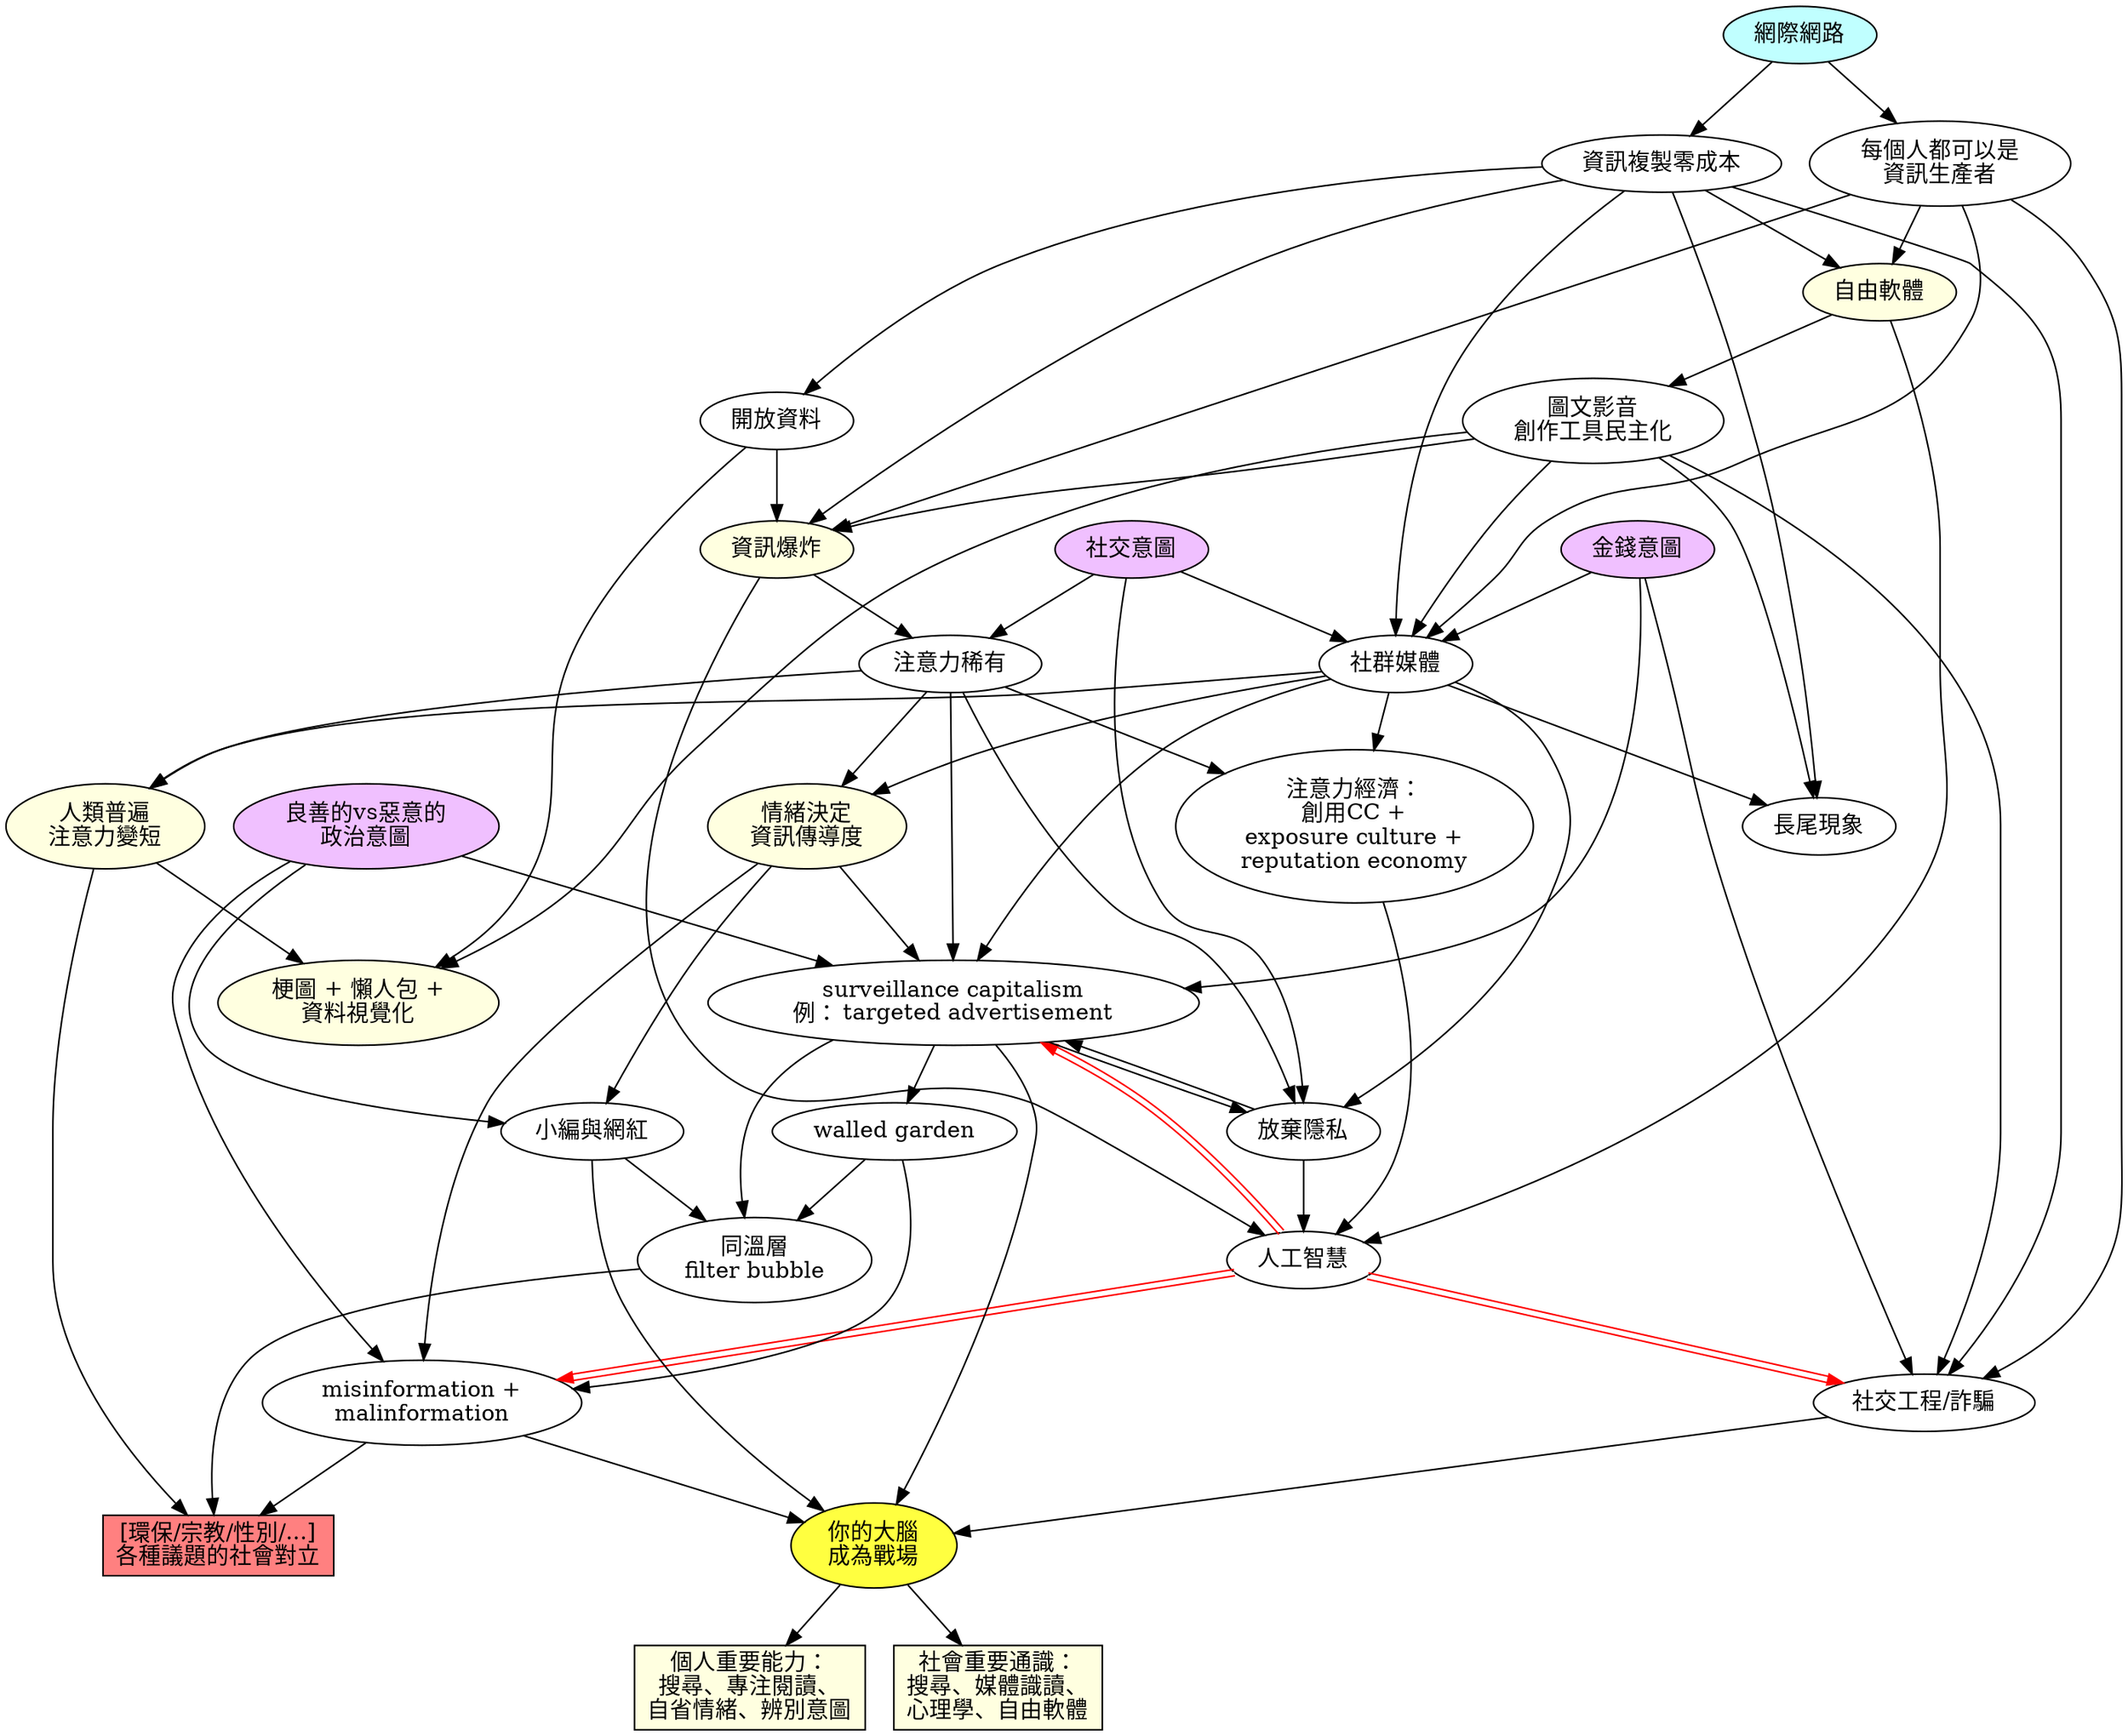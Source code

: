 digraph "頭腦爭霸戰" {

    rankdir = TB;
    overlap = scale;

    social_motivation [ label="社交意圖"; style=filled; fillcolor="#f0c0ff" ];
    monetary_motivation [ label="金錢意圖"; style=filled; fillcolor="#f0c0ff" ];
    political_motivation [ label="良善的vs惡意的\n政治意圖"; style=filled; fillcolor="#f0c0ff" ];
    internet [ label="網際網路" style=filled; fillcolor="#c0ffff" ];
    copy_cost_0 [ label="資訊複製零成本" ];
    open_data [ label="開放資料" ];
    everone_producer [ label="每個人都可以是\n資訊生產者" ];
    free_software [ label="自由軟體"; style=filled; fillcolor="#ffffe0" ];
    dem_prod_tool [ label="圖文影音\n創作工具民主化" ];
    info_explosion [ label="資訊爆炸"; style=filled; fillcolor="#ffffe0" ];
    attention_scarcity [ label="注意力稀有" ];
    social_media [ label="社群媒體" ];
    emotion [ label="情緒決定\n資訊傳導度"; style=filled; fillcolor="#ffffe0" ];
    attention_span [ label="人類普遍\n注意力變短"; style=filled; fillcolor="#ffffe0" ];
    visualization [ label="梗圖 + 懶人包 +\n資料視覺化"; style=filled; fillcolor="#ffffe0" ];
    long_tail [ label="長尾現象" ];
    artificial_intelligence [ label="人工智慧" ];
    attention_economy [ label="注意力經濟：\n創用CC +\nexposure culture +\nreputation economy" ];
    misinformation [ label="misinformation +\nmalinformation" ];
    giving_up_privacy [ label="放棄隱私" ];
    filter_bubble [ label="同溫層\nfilter bubble" ];
    surveillance_capitalism [ label="surveillance capitalism\n例： targeted advertisement" ];
    walled_garden [ label="walled garden" ];
    social_engineering [ label="社交工程/詐騙" ];
    kol [ label="小編與網紅" ];
    your_brain [ label="你的大腦\n成為戰場"; style=filled; fillcolor="#ffff40" ];
    conflict [ shape=rectangle; label="[環保/宗教/性別/...]\n各種議題的社會對立"; style=filled; fillcolor="#ff8080"; ];
    important_personal [ shape=rectangle; label="個人重要能力：\n搜尋、專注閱讀、\n自省情緒、辨別意圖"; style=filled; fillcolor="#ffffe0" ];
    important_societal [ shape=rectangle; label="社會重要通識：\n搜尋、媒體識讀、\n心理學、自由軟體"; style=filled; fillcolor="#ffffe0" ];

    # # # # # # # # # # # # # # # # # # # # 

    internet -> { copy_cost_0 everone_producer } ->
	free_software -> dem_prod_tool;
    { everone_producer copy_cost_0 dem_prod_tool } -> { info_explosion social_engineering };
    { social_motivation info_explosion } -> attention_scarcity;
    { social_motivation dem_prod_tool everone_producer copy_cost_0 } -> social_media;
    { dem_prod_tool copy_cost_0 social_media } -> long_tail;
    { attention_scarcity social_media } -> { attention_economy emotion attention_span giving_up_privacy };
    copy_cost_0 -> open_data -> { info_explosion visualization };
    { attention_span dem_prod_tool } -> visualization;
    social_motivation -> giving_up_privacy;
    { free_software info_explosion attention_economy giving_up_privacy } -> artificial_intelligence;
    { monetary_motivation attention_scarcity social_media giving_up_privacy } -> surveillance_capitalism;
    { surveillance_capitalism kol } -> filter_bubble;
    { filter_bubble attention_span misinformation } -> conflict;
    surveillance_capitalism -> giving_up_privacy;
    surveillance_capitalism -> walled_garden -> { filter_bubble misinformation };
    monetary_motivation -> { social_media social_engineering };
    { political_motivation emotion } -> { kol misinformation surveillance_capitalism }
    artificial_intelligence -> { surveillance_capitalism; social_engineering; misinformation } [color="#ff0000:white:#ff0000"];
    { kol misinformation surveillance_capitalism social_engineering } -> your_brain -> { important_personal important_societal }
}

